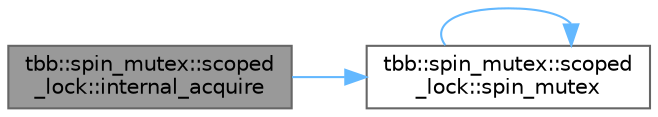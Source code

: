 digraph "tbb::spin_mutex::scoped_lock::internal_acquire"
{
 // LATEX_PDF_SIZE
  bgcolor="transparent";
  edge [fontname=Helvetica,fontsize=10,labelfontname=Helvetica,labelfontsize=10];
  node [fontname=Helvetica,fontsize=10,shape=box,height=0.2,width=0.4];
  rankdir="LR";
  Node1 [id="Node000001",label="tbb::spin_mutex::scoped\l_lock::internal_acquire",height=0.2,width=0.4,color="gray40", fillcolor="grey60", style="filled", fontcolor="black",tooltip="Like acquire, but with ITT instrumentation."];
  Node1 -> Node2 [id="edge1_Node000001_Node000002",color="steelblue1",style="solid",tooltip=" "];
  Node2 [id="Node000002",label="tbb::spin_mutex::scoped\l_lock::spin_mutex",height=0.2,width=0.4,color="grey40", fillcolor="white", style="filled",URL="$classtbb_1_1spin__mutex_1_1scoped__lock.html#adf989c33fa5ee03e75925c2d0f86b89e",tooltip=" "];
  Node2 -> Node2 [id="edge2_Node000002_Node000002",color="steelblue1",style="solid",tooltip=" "];
}
